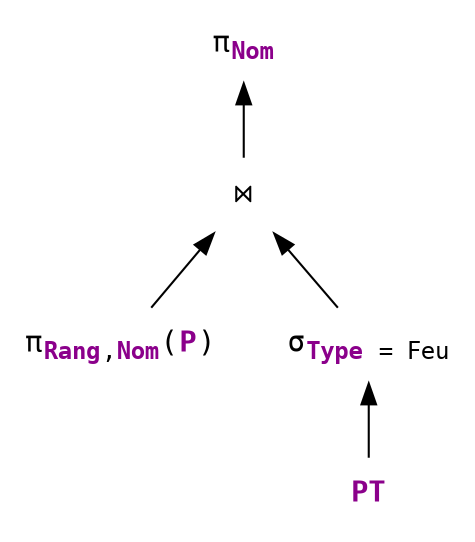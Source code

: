 digraph {
  rankdir=BT
  node [shape=none, fontname="monospace"]
  edge [color=black]

  Project [label=<π<sub><font color="darkmagenta"><b>Rang</b></font>,<font color="darkmagenta"><b>Nom</b></font></sub>(<font color="darkmagenta"><b>P</b></font>)>]
  PT [label=<<b>PT</b>>, fontcolor=darkmagenta]
  Join [label=<⋈>]
  Select [label=<σ<sub><font color="darkmagenta"><b>Type</b></font> = Feu</sub>>]
  ProjectName [label=<π<sub><font color="darkmagenta"><b>Nom</b></font></sub>>]

  Project -> Join
  PT -> Select
  Select -> Join
  Join -> ProjectName

}